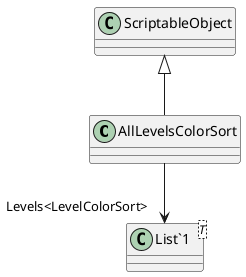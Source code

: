 @startuml
class AllLevelsColorSort {
}
class "List`1"<T> {
}
ScriptableObject <|-- AllLevelsColorSort
AllLevelsColorSort --> "Levels<LevelColorSort>" "List`1"
@enduml
